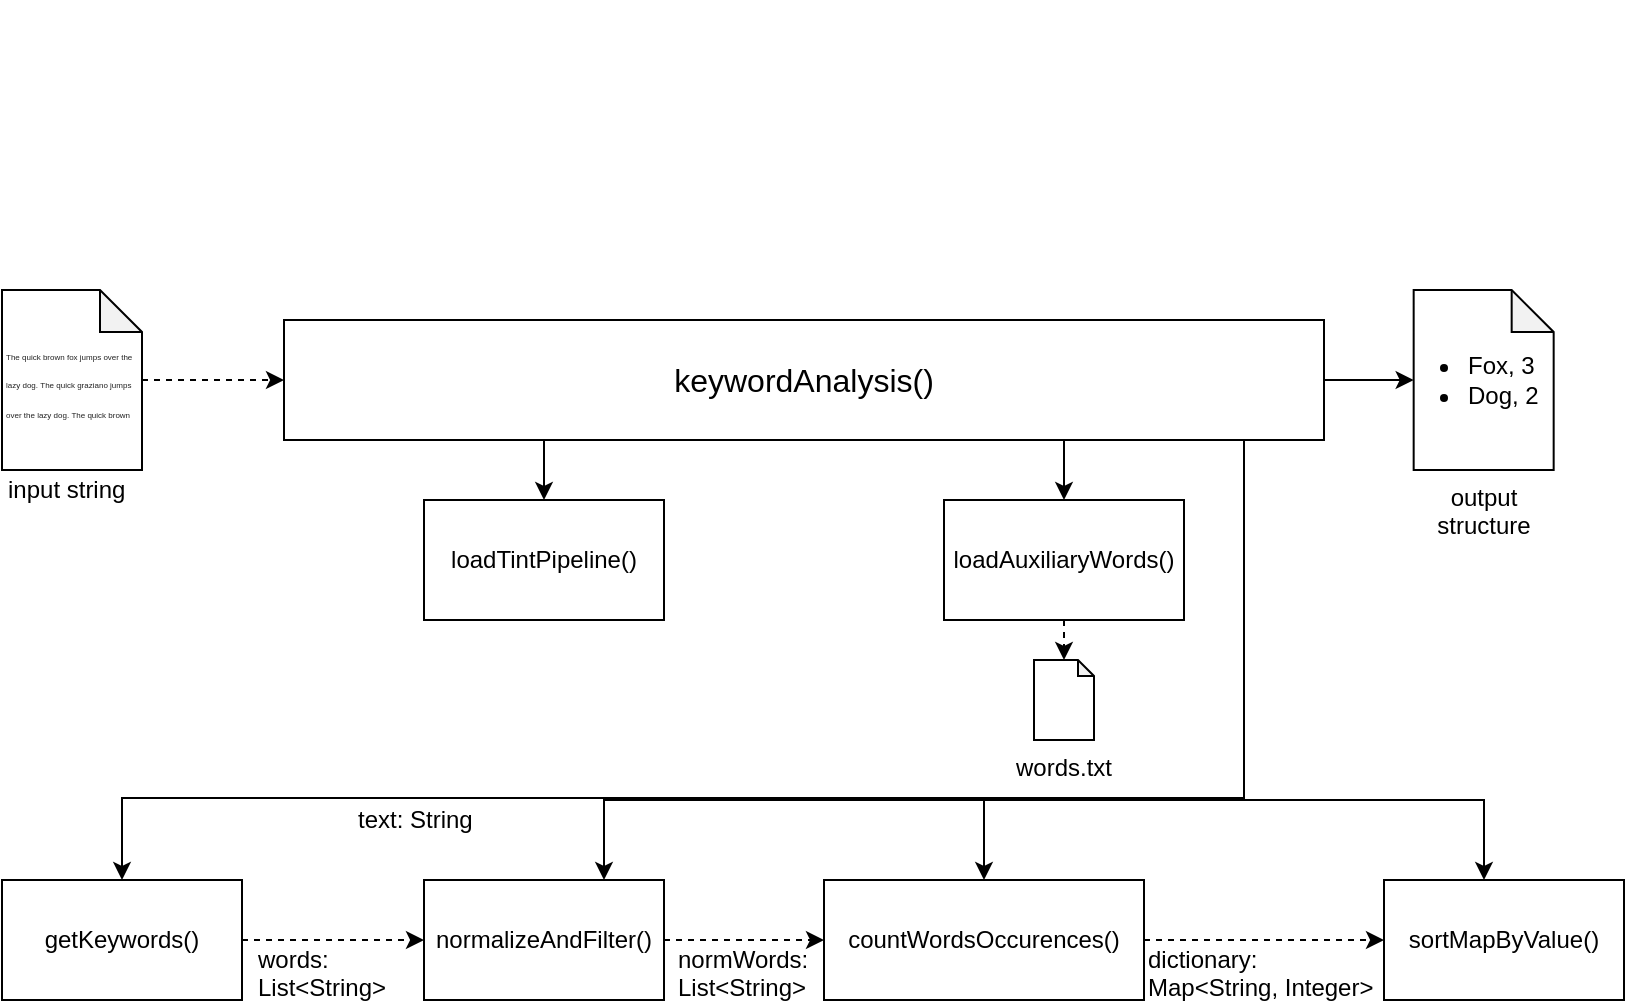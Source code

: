 <mxfile version="12.1.0" type="device" pages="1"><diagram id="FRgT8ro-MLMAUUozF2J8" name="Pagina-1"><mxGraphModel dx="2044" dy="1932" grid="1" gridSize="10" guides="1" tooltips="1" connect="1" arrows="1" fold="1" page="1" pageScale="1" pageWidth="827" pageHeight="1169" math="0" shadow="0"><root><mxCell id="0"/><mxCell id="1" parent="0"/><mxCell id="fU3TpATmM2IrUJsjzUHY-1" value="loadTintPipeline()" style="rounded=0;whiteSpace=wrap;html=1;" parent="1" vertex="1"><mxGeometry x="150" y="150" width="120" height="60" as="geometry"/></mxCell><mxCell id="fU3TpATmM2IrUJsjzUHY-19" style="edgeStyle=orthogonalEdgeStyle;rounded=0;orthogonalLoop=1;jettySize=auto;html=1;exitX=0.5;exitY=1;exitDx=0;exitDy=0;entryX=0.5;entryY=0;entryDx=0;entryDy=0;entryPerimeter=0;dashed=1;" parent="1" source="fU3TpATmM2IrUJsjzUHY-2" target="fU3TpATmM2IrUJsjzUHY-13" edge="1"><mxGeometry relative="1" as="geometry"><Array as="points"><mxPoint x="470" y="230"/><mxPoint x="470" y="230"/></Array></mxGeometry></mxCell><mxCell id="fU3TpATmM2IrUJsjzUHY-2" value="loadAuxiliaryWords()" style="rounded=0;whiteSpace=wrap;html=1;" parent="1" vertex="1"><mxGeometry x="410" y="150" width="120" height="60" as="geometry"/></mxCell><mxCell id="fU3TpATmM2IrUJsjzUHY-25" value="" style="edgeStyle=orthogonalEdgeStyle;rounded=0;orthogonalLoop=1;jettySize=auto;html=1;dashed=1;" parent="1" source="fU3TpATmM2IrUJsjzUHY-3" target="fU3TpATmM2IrUJsjzUHY-4" edge="1"><mxGeometry relative="1" as="geometry"/></mxCell><mxCell id="fU3TpATmM2IrUJsjzUHY-3" value="getKeywords()" style="rounded=0;whiteSpace=wrap;html=1;" parent="1" vertex="1"><mxGeometry x="-61" y="340" width="120" height="60" as="geometry"/></mxCell><mxCell id="fU3TpATmM2IrUJsjzUHY-11" value="" style="edgeStyle=orthogonalEdgeStyle;rounded=0;orthogonalLoop=1;jettySize=auto;html=1;dashed=1;" parent="1" source="fU3TpATmM2IrUJsjzUHY-4" target="fU3TpATmM2IrUJsjzUHY-5" edge="1"><mxGeometry relative="1" as="geometry"/></mxCell><mxCell id="fU3TpATmM2IrUJsjzUHY-4" value="normalizeAndFilter()" style="rounded=0;whiteSpace=wrap;html=1;" parent="1" vertex="1"><mxGeometry x="150" y="340" width="120" height="60" as="geometry"/></mxCell><mxCell id="fU3TpATmM2IrUJsjzUHY-12" value="" style="edgeStyle=orthogonalEdgeStyle;rounded=0;orthogonalLoop=1;jettySize=auto;html=1;dashed=1;" parent="1" source="fU3TpATmM2IrUJsjzUHY-5" target="fU3TpATmM2IrUJsjzUHY-6" edge="1"><mxGeometry relative="1" as="geometry"/></mxCell><mxCell id="fU3TpATmM2IrUJsjzUHY-5" value="countWordsOccurences()" style="rounded=0;whiteSpace=wrap;html=1;" parent="1" vertex="1"><mxGeometry x="350" y="340" width="160" height="60" as="geometry"/></mxCell><mxCell id="fU3TpATmM2IrUJsjzUHY-6" value="sortMapByValue()" style="rounded=0;whiteSpace=wrap;html=1;" parent="1" vertex="1"><mxGeometry x="630" y="340" width="120" height="60" as="geometry"/></mxCell><mxCell id="fU3TpATmM2IrUJsjzUHY-13" value="words.txt" style="shape=note;whiteSpace=wrap;html=1;backgroundOutline=1;darkOpacity=0.05;size=8;labelPosition=center;verticalLabelPosition=bottom;align=center;verticalAlign=top;" parent="1" vertex="1"><mxGeometry x="455" y="230" width="30" height="40" as="geometry"/></mxCell><mxCell id="fU3TpATmM2IrUJsjzUHY-22" style="edgeStyle=orthogonalEdgeStyle;rounded=0;orthogonalLoop=1;jettySize=auto;html=1;exitX=0.25;exitY=1;exitDx=0;exitDy=0;entryX=0.5;entryY=0;entryDx=0;entryDy=0;" parent="1" source="fU3TpATmM2IrUJsjzUHY-21" target="fU3TpATmM2IrUJsjzUHY-1" edge="1"><mxGeometry relative="1" as="geometry"/></mxCell><mxCell id="fU3TpATmM2IrUJsjzUHY-27" style="edgeStyle=orthogonalEdgeStyle;rounded=0;orthogonalLoop=1;jettySize=auto;html=1;exitX=0.75;exitY=1;exitDx=0;exitDy=0;" parent="1" source="fU3TpATmM2IrUJsjzUHY-21" target="fU3TpATmM2IrUJsjzUHY-4" edge="1"><mxGeometry relative="1" as="geometry"><mxPoint x="640" y="280" as="targetPoint"/><mxPoint x="600" y="170" as="sourcePoint"/><Array as="points"><mxPoint x="560" y="120"/><mxPoint x="560" y="300"/><mxPoint x="240" y="300"/></Array></mxGeometry></mxCell><mxCell id="fU3TpATmM2IrUJsjzUHY-28" style="edgeStyle=orthogonalEdgeStyle;rounded=0;orthogonalLoop=1;jettySize=auto;html=1;exitX=0.75;exitY=1;exitDx=0;exitDy=0;entryX=0.5;entryY=0;entryDx=0;entryDy=0;" parent="1" source="fU3TpATmM2IrUJsjzUHY-21" target="fU3TpATmM2IrUJsjzUHY-5" edge="1"><mxGeometry relative="1" as="geometry"><Array as="points"><mxPoint x="560" y="120"/><mxPoint x="560" y="300"/><mxPoint x="430" y="300"/></Array></mxGeometry></mxCell><mxCell id="fU3TpATmM2IrUJsjzUHY-29" style="edgeStyle=orthogonalEdgeStyle;rounded=0;orthogonalLoop=1;jettySize=auto;html=1;exitX=0.75;exitY=1;exitDx=0;exitDy=0;" parent="1" source="fU3TpATmM2IrUJsjzUHY-21" target="fU3TpATmM2IrUJsjzUHY-6" edge="1"><mxGeometry relative="1" as="geometry"><Array as="points"><mxPoint x="560" y="120"/><mxPoint x="560" y="300"/><mxPoint x="680" y="300"/></Array></mxGeometry></mxCell><mxCell id="fU3TpATmM2IrUJsjzUHY-30" style="edgeStyle=orthogonalEdgeStyle;rounded=0;orthogonalLoop=1;jettySize=auto;html=1;exitX=0.75;exitY=1;exitDx=0;exitDy=0;entryX=0.5;entryY=0;entryDx=0;entryDy=0;" parent="1" source="fU3TpATmM2IrUJsjzUHY-21" target="fU3TpATmM2IrUJsjzUHY-3" edge="1"><mxGeometry relative="1" as="geometry"><Array as="points"><mxPoint x="560" y="119"/><mxPoint x="560" y="299"/><mxPoint x="-1" y="299"/></Array></mxGeometry></mxCell><mxCell id="fU3TpATmM2IrUJsjzUHY-31" style="edgeStyle=orthogonalEdgeStyle;rounded=0;orthogonalLoop=1;jettySize=auto;html=1;exitX=0.75;exitY=1;exitDx=0;exitDy=0;entryX=0.5;entryY=0;entryDx=0;entryDy=0;" parent="1" source="fU3TpATmM2IrUJsjzUHY-21" target="fU3TpATmM2IrUJsjzUHY-2" edge="1"><mxGeometry relative="1" as="geometry"/></mxCell><mxCell id="G2TzCvoYYXB6tY01pSRD-7" value="" style="edgeStyle=orthogonalEdgeStyle;rounded=0;orthogonalLoop=1;jettySize=auto;html=1;" edge="1" parent="1" source="fU3TpATmM2IrUJsjzUHY-21" target="G2TzCvoYYXB6tY01pSRD-6"><mxGeometry relative="1" as="geometry"/></mxCell><mxCell id="fU3TpATmM2IrUJsjzUHY-21" value="&lt;font style=&quot;font-size: 16px&quot;&gt;keywordAnalysis()&lt;/font&gt;" style="rounded=0;whiteSpace=wrap;html=1;" parent="1" vertex="1"><mxGeometry x="80" y="60" width="520" height="60" as="geometry"/></mxCell><mxCell id="fU3TpATmM2IrUJsjzUHY-32" value="&lt;h1&gt;&lt;br&gt;&lt;/h1&gt;" style="text;html=1;strokeColor=none;fillColor=none;spacing=5;spacingTop=-20;whiteSpace=wrap;overflow=hidden;rounded=0;" parent="1" vertex="1"><mxGeometry x="305" y="-90" width="65" height="100" as="geometry"/></mxCell><mxCell id="fU3TpATmM2IrUJsjzUHY-38" value="" style="edgeStyle=orthogonalEdgeStyle;rounded=0;orthogonalLoop=1;jettySize=auto;html=1;dashed=1;" parent="1" source="fU3TpATmM2IrUJsjzUHY-37" target="fU3TpATmM2IrUJsjzUHY-21" edge="1"><mxGeometry relative="1" as="geometry"/></mxCell><mxCell id="fU3TpATmM2IrUJsjzUHY-37" value="&lt;span style=&quot;color: rgb(34 , 34 , 34) ; font-family: sans-serif ; white-space: normal ; background-color: rgb(255 , 255 , 255)&quot;&gt;&lt;font style=&quot;font-size: 4px&quot;&gt;The quick brown fox jumps over the lazy dog.&amp;nbsp;&lt;/font&gt;&lt;/span&gt;&lt;span style=&quot;color: rgb(34 , 34 , 34) ; font-family: sans-serif ; font-size: 4px ; background-color: rgb(255 , 255 , 255)&quot;&gt;The quick graziano jumps over the lazy dog.&amp;nbsp;&lt;/span&gt;&lt;span style=&quot;color: rgb(34 , 34 , 34) ; font-family: sans-serif ; font-size: 4px ; background-color: rgb(255 , 255 , 255)&quot;&gt;The quick brown&amp;nbsp;&lt;/span&gt;" style="shape=note;whiteSpace=wrap;html=1;backgroundOutline=1;darkOpacity=0.05;fillColor=none;size=21;align=left;" parent="1" vertex="1"><mxGeometry x="-61" y="45" width="70" height="90" as="geometry"/></mxCell><mxCell id="fU3TpATmM2IrUJsjzUHY-39" value="text: String" style="text;html=1;resizable=0;points=[];autosize=1;align=left;verticalAlign=top;spacingTop=-4;" parent="1" vertex="1"><mxGeometry x="115" y="300" width="70" height="20" as="geometry"/></mxCell><mxCell id="fU3TpATmM2IrUJsjzUHY-41" value="words:&lt;br&gt;List&amp;lt;String&amp;gt;" style="text;html=1;resizable=0;points=[];autosize=1;align=left;verticalAlign=top;spacingTop=-4;" parent="1" vertex="1"><mxGeometry x="65" y="370" width="80" height="30" as="geometry"/></mxCell><mxCell id="fU3TpATmM2IrUJsjzUHY-45" value="normWords:&lt;br&gt;List&amp;lt;String&amp;gt;" style="text;html=1;resizable=0;points=[];autosize=1;align=left;verticalAlign=top;spacingTop=-4;" parent="1" vertex="1"><mxGeometry x="275" y="370" width="80" height="30" as="geometry"/></mxCell><mxCell id="fU3TpATmM2IrUJsjzUHY-46" value="dictionary:&lt;br&gt;Map&amp;lt;String, Integer&amp;gt;" style="text;html=1;resizable=0;points=[];autosize=1;align=left;verticalAlign=top;spacingTop=-4;" parent="1" vertex="1"><mxGeometry x="510" y="370" width="130" height="30" as="geometry"/></mxCell><mxCell id="G2TzCvoYYXB6tY01pSRD-3" value="input string" style="text;html=1;resizable=0;points=[];autosize=1;align=left;verticalAlign=top;spacingTop=-4;" vertex="1" parent="1"><mxGeometry x="-60" y="135" width="70" height="20" as="geometry"/></mxCell><mxCell id="G2TzCvoYYXB6tY01pSRD-4" value="&lt;ul&gt;&lt;li&gt;Fox, 3&lt;/li&gt;&lt;li&gt;Dog, 2&lt;/li&gt;&lt;/ul&gt;" style="text;strokeColor=none;fillColor=none;html=1;whiteSpace=wrap;verticalAlign=middle;overflow=hidden;" vertex="1" parent="1"><mxGeometry x="630" y="55" width="100" height="70" as="geometry"/></mxCell><mxCell id="G2TzCvoYYXB6tY01pSRD-6" value="output structure" style="shape=note;whiteSpace=wrap;html=1;backgroundOutline=1;darkOpacity=0.05;fillColor=none;size=21;align=center;labelPosition=center;verticalLabelPosition=bottom;verticalAlign=top;" vertex="1" parent="1"><mxGeometry x="644.833" y="45" width="70" height="90" as="geometry"/></mxCell></root></mxGraphModel></diagram></mxfile>